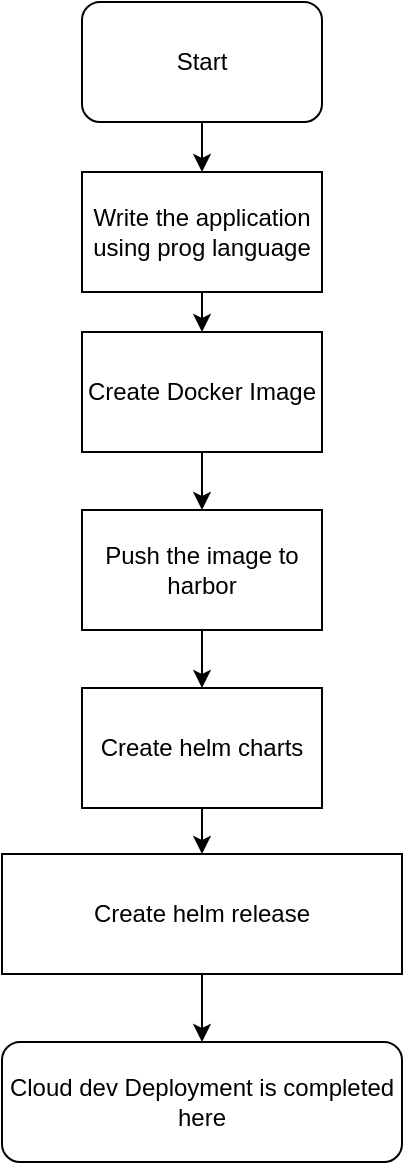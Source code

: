 <mxfile version="12.5.1" type="github"><diagram id="QLsjUhBgBriDorPu79Xx" name="Page-1"><mxGraphModel dx="1186" dy="653" grid="1" gridSize="200" guides="1" tooltips="1" connect="1" arrows="1" fold="1" page="1" pageScale="1" pageWidth="850" pageHeight="1100" math="0" shadow="0"><root><mxCell id="0"/><mxCell id="1" parent="0"/><mxCell id="PwZhkkUMFM_Ow4w107du-2" value="Start" style="rounded=1;whiteSpace=wrap;html=1;" vertex="1" parent="1"><mxGeometry x="365" width="120" height="60" as="geometry"/></mxCell><mxCell id="PwZhkkUMFM_Ow4w107du-5" value="Write the application using prog language" style="rounded=0;whiteSpace=wrap;html=1;" vertex="1" parent="1"><mxGeometry x="365" y="85" width="120" height="60" as="geometry"/></mxCell><mxCell id="PwZhkkUMFM_Ow4w107du-6" value="Create Docker Image" style="rounded=0;whiteSpace=wrap;html=1;" vertex="1" parent="1"><mxGeometry x="365" y="165" width="120" height="60" as="geometry"/></mxCell><mxCell id="PwZhkkUMFM_Ow4w107du-7" value="Push the image to harbor" style="rounded=0;whiteSpace=wrap;html=1;" vertex="1" parent="1"><mxGeometry x="365" y="254" width="120" height="60" as="geometry"/></mxCell><mxCell id="PwZhkkUMFM_Ow4w107du-8" value="Create helm charts" style="rounded=0;whiteSpace=wrap;html=1;" vertex="1" parent="1"><mxGeometry x="365" y="343" width="120" height="60" as="geometry"/></mxCell><mxCell id="PwZhkkUMFM_Ow4w107du-9" value="Create helm release" style="rounded=0;whiteSpace=wrap;html=1;" vertex="1" parent="1"><mxGeometry x="325" y="426" width="200" height="60" as="geometry"/></mxCell><mxCell id="PwZhkkUMFM_Ow4w107du-10" value="Cloud dev Deployment is completed here" style="rounded=1;whiteSpace=wrap;html=1;" vertex="1" parent="1"><mxGeometry x="325" y="520" width="200" height="60" as="geometry"/></mxCell><mxCell id="PwZhkkUMFM_Ow4w107du-11" value="" style="endArrow=classic;html=1;entryX=0.5;entryY=0;entryDx=0;entryDy=0;" edge="1" parent="1" source="PwZhkkUMFM_Ow4w107du-9" target="PwZhkkUMFM_Ow4w107du-10"><mxGeometry width="50" height="50" relative="1" as="geometry"><mxPoint x="400" y="1050" as="sourcePoint"/><mxPoint x="450" y="600" as="targetPoint"/></mxGeometry></mxCell><mxCell id="PwZhkkUMFM_Ow4w107du-12" value="" style="endArrow=classic;html=1;exitX=0.5;exitY=1;exitDx=0;exitDy=0;entryX=0.5;entryY=0;entryDx=0;entryDy=0;" edge="1" parent="1" source="PwZhkkUMFM_Ow4w107du-8" target="PwZhkkUMFM_Ow4w107du-9"><mxGeometry width="50" height="50" relative="1" as="geometry"><mxPoint x="400" y="1050" as="sourcePoint"/><mxPoint x="450" y="1000" as="targetPoint"/></mxGeometry></mxCell><mxCell id="PwZhkkUMFM_Ow4w107du-14" value="" style="endArrow=classic;html=1;exitX=0.5;exitY=1;exitDx=0;exitDy=0;entryX=0.5;entryY=0;entryDx=0;entryDy=0;" edge="1" parent="1" source="PwZhkkUMFM_Ow4w107du-7" target="PwZhkkUMFM_Ow4w107du-8"><mxGeometry width="50" height="50" relative="1" as="geometry"><mxPoint x="625" y="603" as="sourcePoint"/><mxPoint x="625" y="626" as="targetPoint"/></mxGeometry></mxCell><mxCell id="PwZhkkUMFM_Ow4w107du-15" value="" style="endArrow=classic;html=1;exitX=0.5;exitY=1;exitDx=0;exitDy=0;entryX=0.5;entryY=0;entryDx=0;entryDy=0;" edge="1" parent="1" source="PwZhkkUMFM_Ow4w107du-6" target="PwZhkkUMFM_Ow4w107du-7"><mxGeometry width="50" height="50" relative="1" as="geometry"><mxPoint x="625" y="514" as="sourcePoint"/><mxPoint x="625" y="543" as="targetPoint"/></mxGeometry></mxCell><mxCell id="PwZhkkUMFM_Ow4w107du-16" value="" style="endArrow=classic;html=1;exitX=0.5;exitY=1;exitDx=0;exitDy=0;entryX=0.5;entryY=0;entryDx=0;entryDy=0;" edge="1" parent="1" source="PwZhkkUMFM_Ow4w107du-5" target="PwZhkkUMFM_Ow4w107du-6"><mxGeometry width="50" height="50" relative="1" as="geometry"><mxPoint x="625" y="425" as="sourcePoint"/><mxPoint x="625" y="454" as="targetPoint"/></mxGeometry></mxCell><mxCell id="PwZhkkUMFM_Ow4w107du-17" value="" style="endArrow=classic;html=1;exitX=0.5;exitY=1;exitDx=0;exitDy=0;entryX=0.5;entryY=0;entryDx=0;entryDy=0;" edge="1" parent="1" source="PwZhkkUMFM_Ow4w107du-2" target="PwZhkkUMFM_Ow4w107du-5"><mxGeometry width="50" height="50" relative="1" as="geometry"><mxPoint x="625" y="425" as="sourcePoint"/><mxPoint x="625" y="454" as="targetPoint"/></mxGeometry></mxCell></root></mxGraphModel></diagram></mxfile>